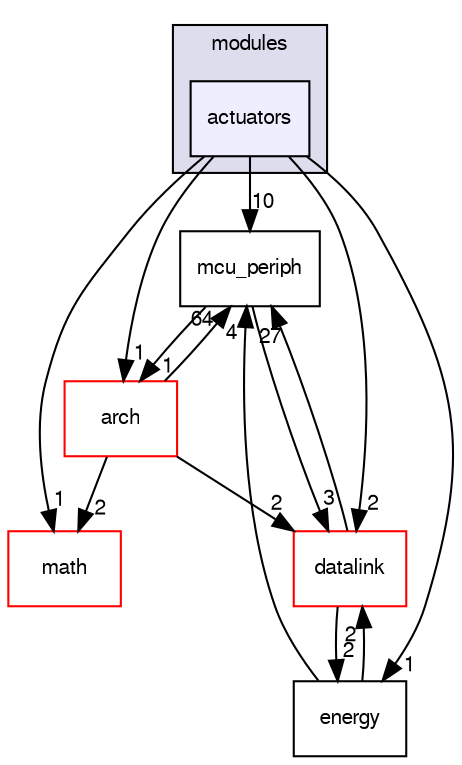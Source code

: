 digraph "sw/airborne/modules/actuators" {
  compound=true
  node [ fontsize="10", fontname="FreeSans"];
  edge [ labelfontsize="10", labelfontname="FreeSans"];
  subgraph clusterdir_c2abcdd6ccb39c3582929c0e3f5651c2 {
    graph [ bgcolor="#ddddee", pencolor="black", label="modules" fontname="FreeSans", fontsize="10", URL="dir_c2abcdd6ccb39c3582929c0e3f5651c2.html"]
  dir_70fcbe4bfac1daf70a9a1cc8a4943db9 [shape=box, label="actuators", style="filled", fillcolor="#eeeeff", pencolor="black", URL="dir_70fcbe4bfac1daf70a9a1cc8a4943db9.html"];
  }
  dir_1ca43f6a116d741d80fb1d0555a2b198 [shape=box label="mcu_periph" URL="dir_1ca43f6a116d741d80fb1d0555a2b198.html"];
  dir_fc6475eb39ea0144fb6697b809fd11a9 [shape=box label="arch" fillcolor="white" style="filled" color="red" URL="dir_fc6475eb39ea0144fb6697b809fd11a9.html"];
  dir_164c7aa663179b26059278e7f36078da [shape=box label="datalink" fillcolor="white" style="filled" color="red" URL="dir_164c7aa663179b26059278e7f36078da.html"];
  dir_29343b6f5fcd4b75a5dfbb985ff56864 [shape=box label="math" fillcolor="white" style="filled" color="red" URL="dir_29343b6f5fcd4b75a5dfbb985ff56864.html"];
  dir_f40bc035e2479aed27dd3b0d2c095b9e [shape=box label="energy" URL="dir_f40bc035e2479aed27dd3b0d2c095b9e.html"];
  dir_1ca43f6a116d741d80fb1d0555a2b198->dir_fc6475eb39ea0144fb6697b809fd11a9 [headlabel="1", labeldistance=1.5 headhref="dir_000107_000002.html"];
  dir_1ca43f6a116d741d80fb1d0555a2b198->dir_164c7aa663179b26059278e7f36078da [headlabel="3", labeldistance=1.5 headhref="dir_000107_000034.html"];
  dir_fc6475eb39ea0144fb6697b809fd11a9->dir_1ca43f6a116d741d80fb1d0555a2b198 [headlabel="64", labeldistance=1.5 headhref="dir_000002_000107.html"];
  dir_fc6475eb39ea0144fb6697b809fd11a9->dir_164c7aa663179b26059278e7f36078da [headlabel="2", labeldistance=1.5 headhref="dir_000002_000034.html"];
  dir_fc6475eb39ea0144fb6697b809fd11a9->dir_29343b6f5fcd4b75a5dfbb985ff56864 [headlabel="2", labeldistance=1.5 headhref="dir_000002_000105.html"];
  dir_70fcbe4bfac1daf70a9a1cc8a4943db9->dir_1ca43f6a116d741d80fb1d0555a2b198 [headlabel="10", labeldistance=1.5 headhref="dir_000088_000107.html"];
  dir_70fcbe4bfac1daf70a9a1cc8a4943db9->dir_fc6475eb39ea0144fb6697b809fd11a9 [headlabel="1", labeldistance=1.5 headhref="dir_000088_000002.html"];
  dir_70fcbe4bfac1daf70a9a1cc8a4943db9->dir_164c7aa663179b26059278e7f36078da [headlabel="2", labeldistance=1.5 headhref="dir_000088_000034.html"];
  dir_70fcbe4bfac1daf70a9a1cc8a4943db9->dir_29343b6f5fcd4b75a5dfbb985ff56864 [headlabel="1", labeldistance=1.5 headhref="dir_000088_000105.html"];
  dir_70fcbe4bfac1daf70a9a1cc8a4943db9->dir_f40bc035e2479aed27dd3b0d2c095b9e [headlabel="1", labeldistance=1.5 headhref="dir_000088_000145.html"];
  dir_164c7aa663179b26059278e7f36078da->dir_1ca43f6a116d741d80fb1d0555a2b198 [headlabel="27", labeldistance=1.5 headhref="dir_000034_000107.html"];
  dir_164c7aa663179b26059278e7f36078da->dir_f40bc035e2479aed27dd3b0d2c095b9e [headlabel="2", labeldistance=1.5 headhref="dir_000034_000145.html"];
  dir_f40bc035e2479aed27dd3b0d2c095b9e->dir_1ca43f6a116d741d80fb1d0555a2b198 [headlabel="4", labeldistance=1.5 headhref="dir_000145_000107.html"];
  dir_f40bc035e2479aed27dd3b0d2c095b9e->dir_164c7aa663179b26059278e7f36078da [headlabel="2", labeldistance=1.5 headhref="dir_000145_000034.html"];
}
